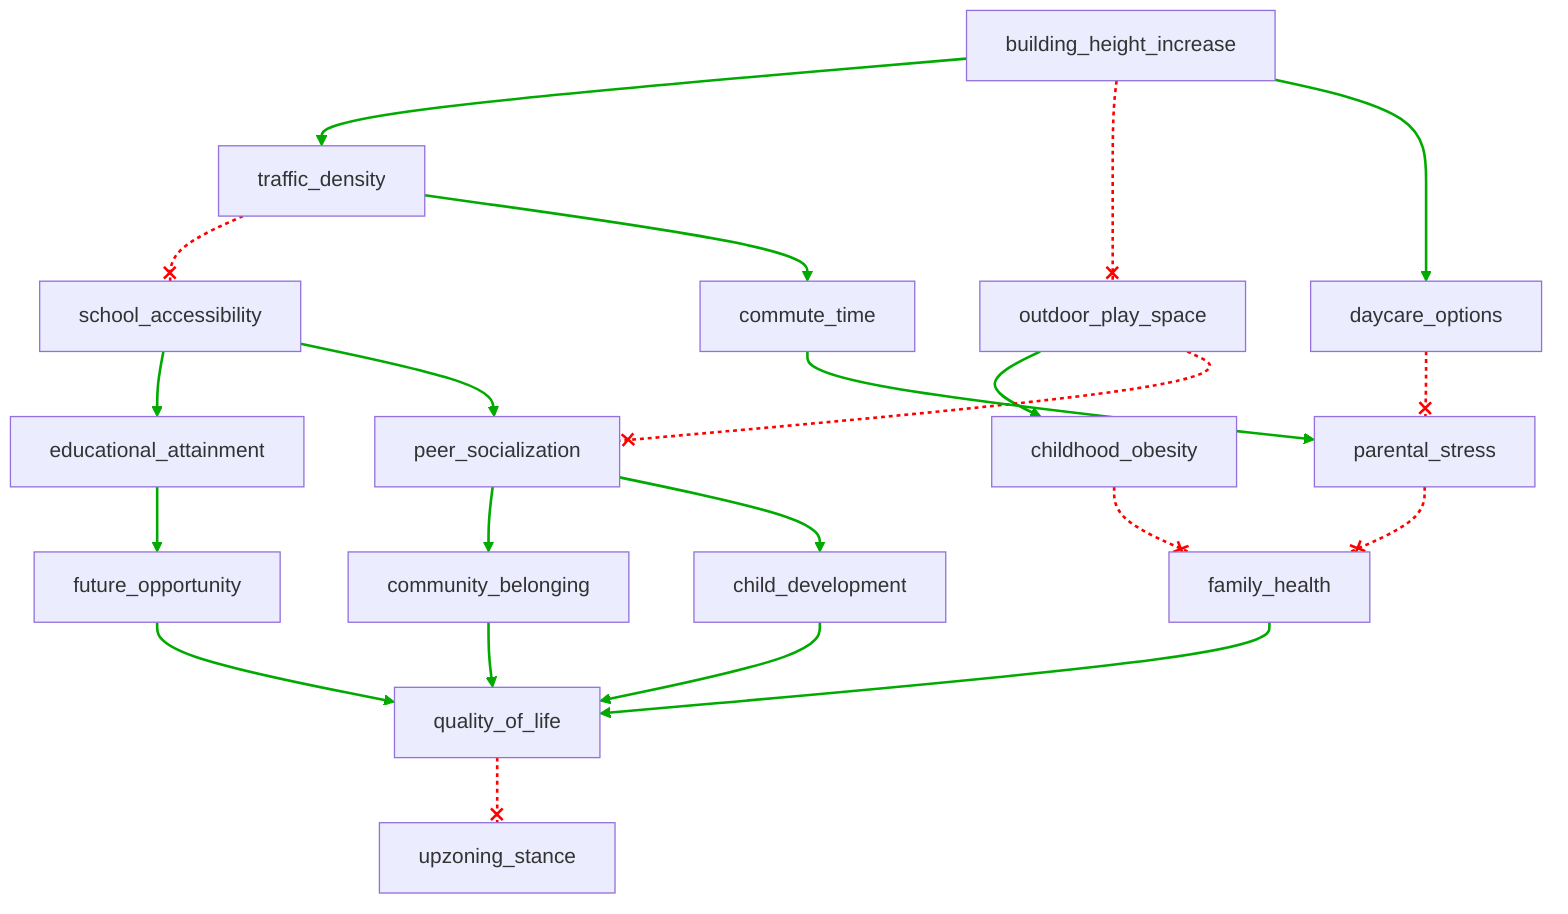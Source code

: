 flowchart TD
    n1[building_height_increase]
    n2[traffic_density]
    n4[outdoor_play_space]
    n7[daycare_options]
    n3[school_accessibility]
    n5[commute_time]
    n9[childhood_obesity]
    n8[educational_attainment]
    n10[peer_socialization]
    n6[parental_stress]
    n11[future_opportunity]
    n12[community_belonging]
    n14[child_development]
    n13[family_health]
    n15[quality_of_life]
    n16[upzoning_stance]
    n1 --> n2
    n1 --x n4
    n1 --> n7
    n2 --x n3
    n2 --> n5
    n3 --> n8
    n3 --> n10
    n4 --> n9
    n4 --x n10
    n5 --> n6
    n6 --x n13
    n7 --x n6
    n8 --> n11
    n9 --x n13
    n10 --> n12
    n10 --> n14
    n11 --> n15
    n12 --> n15
    n13 --> n15
    n14 --> n15
    n15 --x n16
    linkStyle 0 stroke:#00AA00,stroke-width:2px
    linkStyle 1 stroke:#FF0000,stroke-dasharray:3,stroke-width:2px
    linkStyle 2 stroke:#00AA00,stroke-width:2px
    linkStyle 3 stroke:#FF0000,stroke-dasharray:3,stroke-width:2px
    linkStyle 4 stroke:#00AA00,stroke-width:2px
    linkStyle 5 stroke:#00AA00,stroke-width:2px
    linkStyle 6 stroke:#00AA00,stroke-width:2px
    linkStyle 7 stroke:#00AA00,stroke-width:2px
    linkStyle 8 stroke:#FF0000,stroke-dasharray:3,stroke-width:2px
    linkStyle 9 stroke:#00AA00,stroke-width:2px
    linkStyle 10 stroke:#FF0000,stroke-dasharray:3,stroke-width:2px
    linkStyle 11 stroke:#FF0000,stroke-dasharray:3,stroke-width:2px
    linkStyle 12 stroke:#00AA00,stroke-width:2px
    linkStyle 13 stroke:#FF0000,stroke-dasharray:3,stroke-width:2px
    linkStyle 14 stroke:#00AA00,stroke-width:2px
    linkStyle 15 stroke:#00AA00,stroke-width:2px
    linkStyle 16 stroke:#00AA00,stroke-width:2px
    linkStyle 17 stroke:#00AA00,stroke-width:2px
    linkStyle 18 stroke:#00AA00,stroke-width:2px
    linkStyle 19 stroke:#00AA00,stroke-width:2px
    linkStyle 20 stroke:#FF0000,stroke-dasharray:3,stroke-width:2px